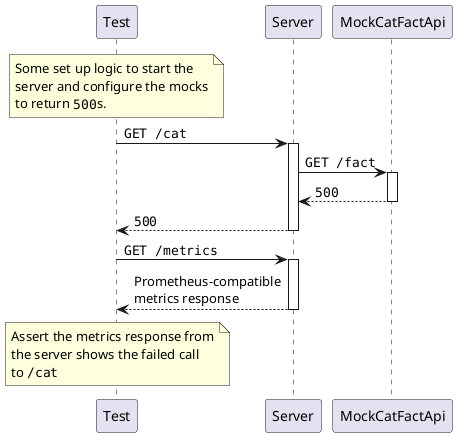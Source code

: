 @startuml

note over Test
    Some set up logic to start the
    server and configure the mocks
    to return ""500""s.
end note

Test -> Server++: ""GET /cat""
    Server -> MockCatFactApi++: ""GET /fact""
    return ""500""
return ""500""

Test -> Server++: ""GET /metrics""
return Prometheus-compatible\nmetrics response

note over Test
    Assert the metrics response from
    the server shows the failed call
    to ""/cat""
end note

@enduml